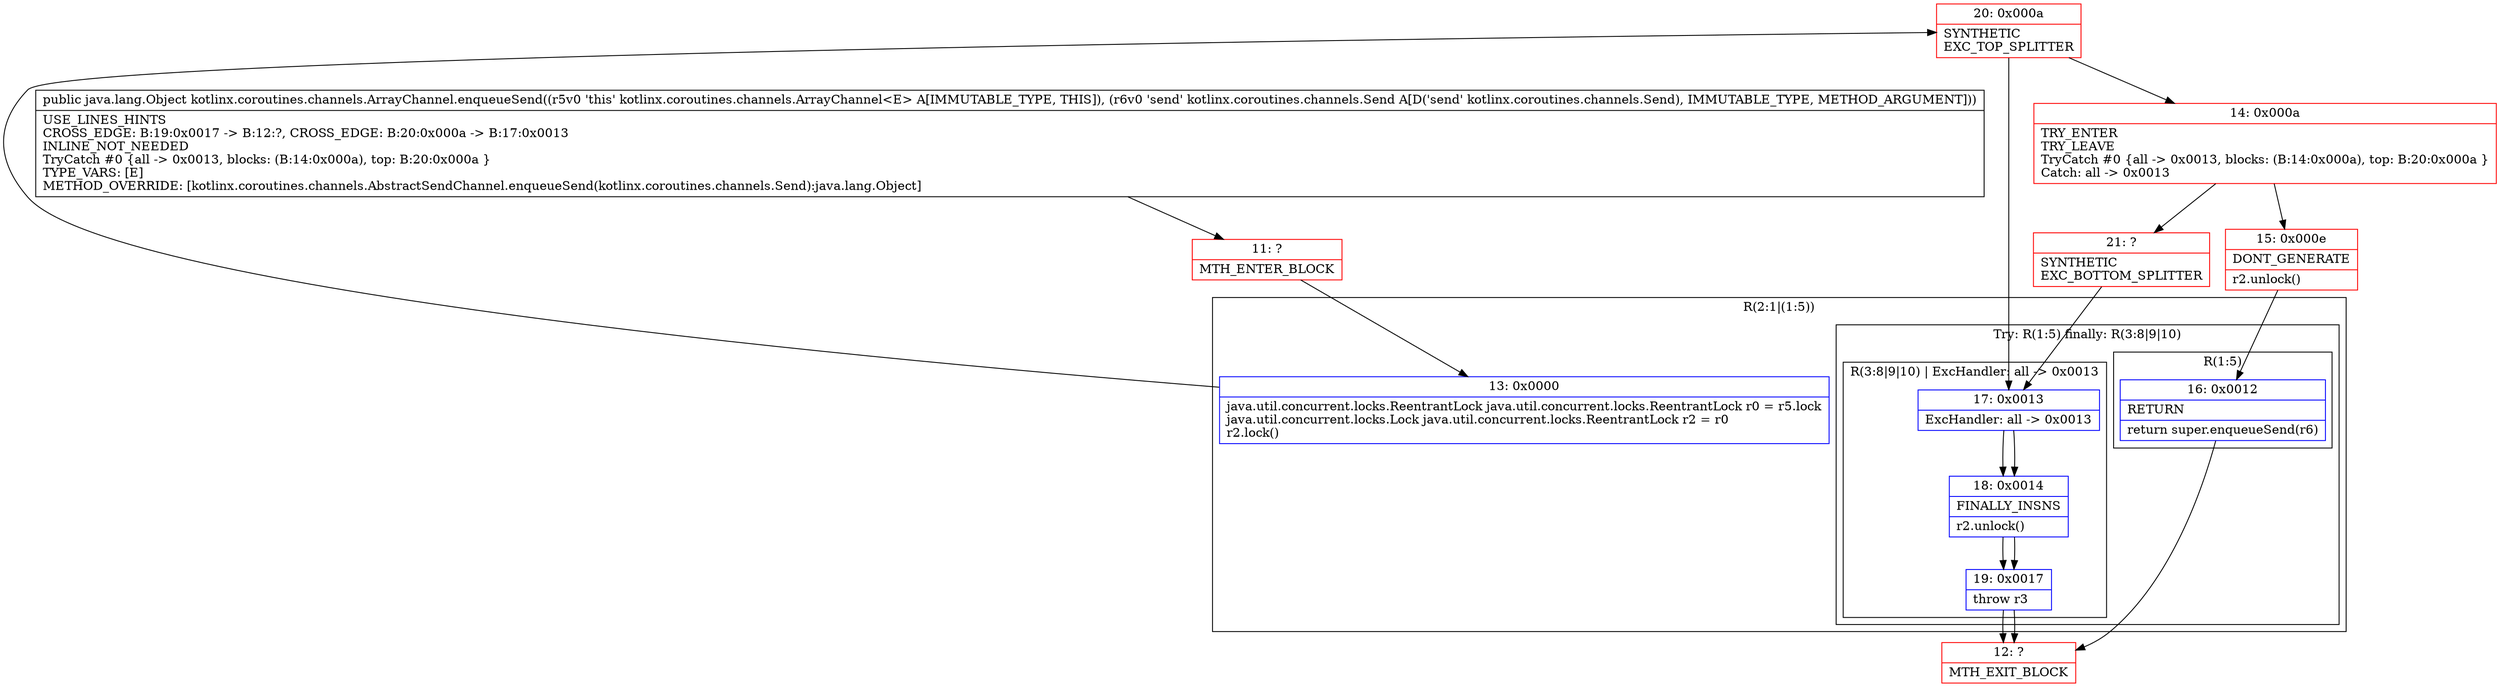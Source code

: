 digraph "CFG forkotlinx.coroutines.channels.ArrayChannel.enqueueSend(Lkotlinx\/coroutines\/channels\/Send;)Ljava\/lang\/Object;" {
subgraph cluster_Region_1020922436 {
label = "R(2:1|(1:5))";
node [shape=record,color=blue];
Node_13 [shape=record,label="{13\:\ 0x0000|java.util.concurrent.locks.ReentrantLock java.util.concurrent.locks.ReentrantLock r0 = r5.lock\ljava.util.concurrent.locks.Lock java.util.concurrent.locks.ReentrantLock r2 = r0\lr2.lock()\l}"];
subgraph cluster_TryCatchRegion_2140804266 {
label = "Try: R(1:5) finally: R(3:8|9|10)";
node [shape=record,color=blue];
subgraph cluster_Region_1644828103 {
label = "R(1:5)";
node [shape=record,color=blue];
Node_16 [shape=record,label="{16\:\ 0x0012|RETURN\l|return super.enqueueSend(r6)\l}"];
}
subgraph cluster_Region_973385088 {
label = "R(3:8|9|10) | ExcHandler: all \-\> 0x0013\l";
node [shape=record,color=blue];
Node_17 [shape=record,label="{17\:\ 0x0013|ExcHandler: all \-\> 0x0013\l}"];
Node_18 [shape=record,label="{18\:\ 0x0014|FINALLY_INSNS\l|r2.unlock()\l}"];
Node_19 [shape=record,label="{19\:\ 0x0017|throw r3\l}"];
}
}
}
subgraph cluster_Region_973385088 {
label = "R(3:8|9|10) | ExcHandler: all \-\> 0x0013\l";
node [shape=record,color=blue];
Node_17 [shape=record,label="{17\:\ 0x0013|ExcHandler: all \-\> 0x0013\l}"];
Node_18 [shape=record,label="{18\:\ 0x0014|FINALLY_INSNS\l|r2.unlock()\l}"];
Node_19 [shape=record,label="{19\:\ 0x0017|throw r3\l}"];
}
Node_11 [shape=record,color=red,label="{11\:\ ?|MTH_ENTER_BLOCK\l}"];
Node_20 [shape=record,color=red,label="{20\:\ 0x000a|SYNTHETIC\lEXC_TOP_SPLITTER\l}"];
Node_14 [shape=record,color=red,label="{14\:\ 0x000a|TRY_ENTER\lTRY_LEAVE\lTryCatch #0 \{all \-\> 0x0013, blocks: (B:14:0x000a), top: B:20:0x000a \}\lCatch: all \-\> 0x0013\l}"];
Node_15 [shape=record,color=red,label="{15\:\ 0x000e|DONT_GENERATE\l|r2.unlock()\l}"];
Node_12 [shape=record,color=red,label="{12\:\ ?|MTH_EXIT_BLOCK\l}"];
Node_21 [shape=record,color=red,label="{21\:\ ?|SYNTHETIC\lEXC_BOTTOM_SPLITTER\l}"];
MethodNode[shape=record,label="{public java.lang.Object kotlinx.coroutines.channels.ArrayChannel.enqueueSend((r5v0 'this' kotlinx.coroutines.channels.ArrayChannel\<E\> A[IMMUTABLE_TYPE, THIS]), (r6v0 'send' kotlinx.coroutines.channels.Send A[D('send' kotlinx.coroutines.channels.Send), IMMUTABLE_TYPE, METHOD_ARGUMENT]))  | USE_LINES_HINTS\lCROSS_EDGE: B:19:0x0017 \-\> B:12:?, CROSS_EDGE: B:20:0x000a \-\> B:17:0x0013\lINLINE_NOT_NEEDED\lTryCatch #0 \{all \-\> 0x0013, blocks: (B:14:0x000a), top: B:20:0x000a \}\lTYPE_VARS: [E]\lMETHOD_OVERRIDE: [kotlinx.coroutines.channels.AbstractSendChannel.enqueueSend(kotlinx.coroutines.channels.Send):java.lang.Object]\l}"];
MethodNode -> Node_11;Node_13 -> Node_20;
Node_16 -> Node_12;
Node_17 -> Node_18;
Node_18 -> Node_19;
Node_19 -> Node_12;
Node_17 -> Node_18;
Node_18 -> Node_19;
Node_19 -> Node_12;
Node_11 -> Node_13;
Node_20 -> Node_14;
Node_20 -> Node_17;
Node_14 -> Node_15;
Node_14 -> Node_21;
Node_15 -> Node_16;
Node_21 -> Node_17;
}


